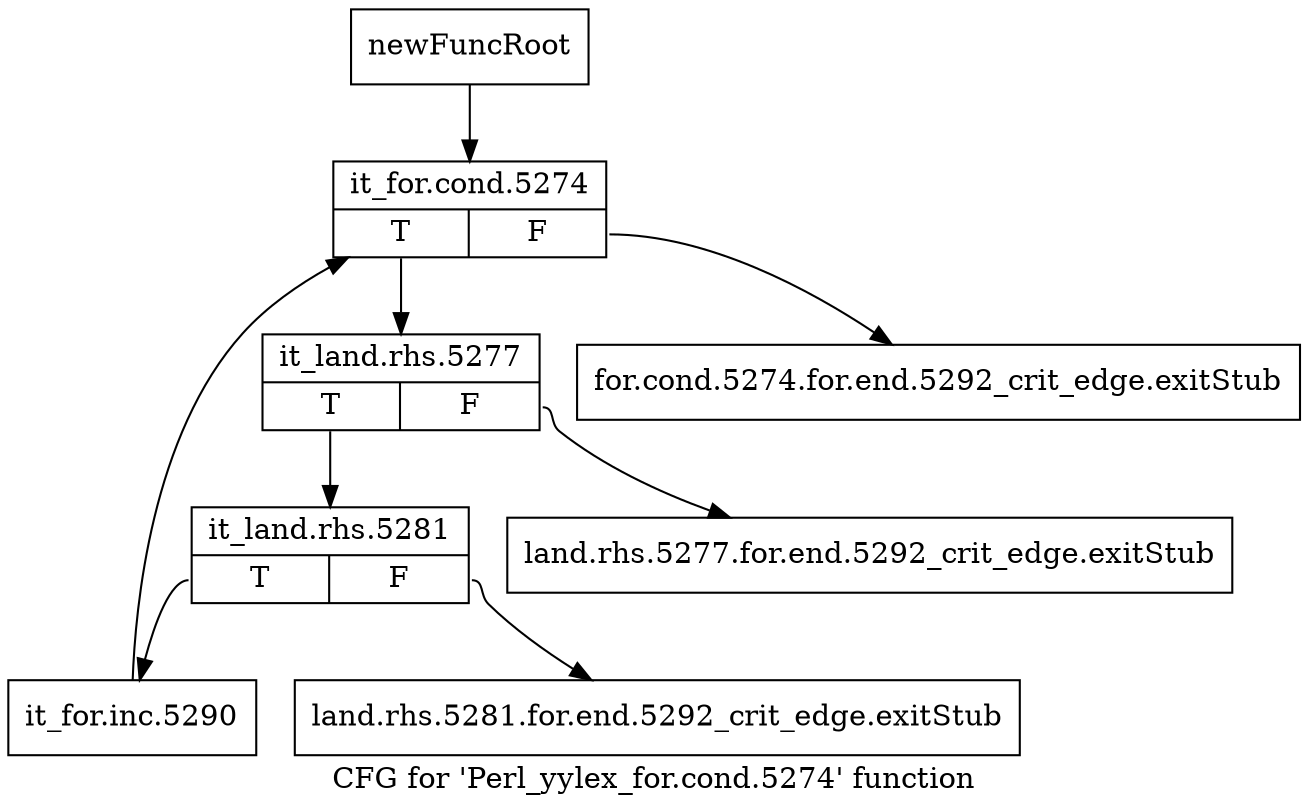 digraph "CFG for 'Perl_yylex_for.cond.5274' function" {
	label="CFG for 'Perl_yylex_for.cond.5274' function";

	Node0x55463a0 [shape=record,label="{newFuncRoot}"];
	Node0x55463a0 -> Node0x55464e0;
	Node0x55463f0 [shape=record,label="{for.cond.5274.for.end.5292_crit_edge.exitStub}"];
	Node0x5546440 [shape=record,label="{land.rhs.5277.for.end.5292_crit_edge.exitStub}"];
	Node0x5546490 [shape=record,label="{land.rhs.5281.for.end.5292_crit_edge.exitStub}"];
	Node0x55464e0 [shape=record,label="{it_for.cond.5274|{<s0>T|<s1>F}}"];
	Node0x55464e0:s0 -> Node0x5546530;
	Node0x55464e0:s1 -> Node0x55463f0;
	Node0x5546530 [shape=record,label="{it_land.rhs.5277|{<s0>T|<s1>F}}"];
	Node0x5546530:s0 -> Node0x5546580;
	Node0x5546530:s1 -> Node0x5546440;
	Node0x5546580 [shape=record,label="{it_land.rhs.5281|{<s0>T|<s1>F}}"];
	Node0x5546580:s0 -> Node0x55465d0;
	Node0x5546580:s1 -> Node0x5546490;
	Node0x55465d0 [shape=record,label="{it_for.inc.5290}"];
	Node0x55465d0 -> Node0x55464e0;
}
